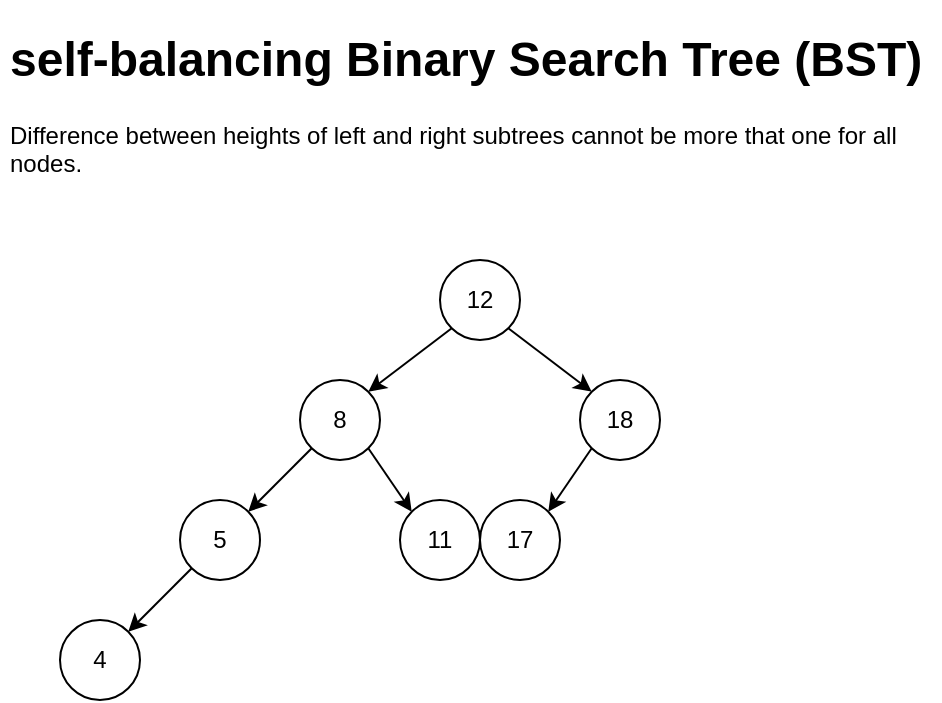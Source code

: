<mxfile version="16.5.1" type="device"><diagram id="rzs-cexkyEaS7zyCuzRn" name="Page-1"><mxGraphModel dx="981" dy="597" grid="1" gridSize="10" guides="1" tooltips="1" connect="1" arrows="1" fold="1" page="1" pageScale="1" pageWidth="850" pageHeight="1100" math="0" shadow="0"><root><mxCell id="0"/><mxCell id="1" parent="0"/><mxCell id="1Ban526s8uJFuSKfwArP-2" value="&lt;h1&gt;self-balancing Binary Search Tree (BST)&lt;/h1&gt;&lt;p&gt;Difference between heights of left and right subtrees cannot be more that one for all nodes.&lt;/p&gt;" style="text;html=1;strokeColor=none;fillColor=none;spacing=5;spacingTop=-20;whiteSpace=wrap;overflow=hidden;rounded=0;" vertex="1" parent="1"><mxGeometry x="40" y="40" width="470" height="80" as="geometry"/></mxCell><mxCell id="1Ban526s8uJFuSKfwArP-3" value="12" style="ellipse;whiteSpace=wrap;html=1;aspect=fixed;" vertex="1" parent="1"><mxGeometry x="260" y="160" width="40" height="40" as="geometry"/></mxCell><mxCell id="1Ban526s8uJFuSKfwArP-4" value="8" style="ellipse;whiteSpace=wrap;html=1;aspect=fixed;" vertex="1" parent="1"><mxGeometry x="190" y="220" width="40" height="40" as="geometry"/></mxCell><mxCell id="1Ban526s8uJFuSKfwArP-5" value="18" style="ellipse;whiteSpace=wrap;html=1;aspect=fixed;" vertex="1" parent="1"><mxGeometry x="330" y="220" width="40" height="40" as="geometry"/></mxCell><mxCell id="1Ban526s8uJFuSKfwArP-6" value="5" style="ellipse;whiteSpace=wrap;html=1;aspect=fixed;" vertex="1" parent="1"><mxGeometry x="130" y="280" width="40" height="40" as="geometry"/></mxCell><mxCell id="1Ban526s8uJFuSKfwArP-7" value="11" style="ellipse;whiteSpace=wrap;html=1;aspect=fixed;" vertex="1" parent="1"><mxGeometry x="240" y="280" width="40" height="40" as="geometry"/></mxCell><mxCell id="1Ban526s8uJFuSKfwArP-8" value="17" style="ellipse;whiteSpace=wrap;html=1;aspect=fixed;" vertex="1" parent="1"><mxGeometry x="280" y="280" width="40" height="40" as="geometry"/></mxCell><mxCell id="1Ban526s8uJFuSKfwArP-9" value="4" style="ellipse;whiteSpace=wrap;html=1;aspect=fixed;" vertex="1" parent="1"><mxGeometry x="70" y="340" width="40" height="40" as="geometry"/></mxCell><mxCell id="1Ban526s8uJFuSKfwArP-10" value="" style="endArrow=classic;html=1;rounded=0;exitX=0;exitY=1;exitDx=0;exitDy=0;entryX=1;entryY=0;entryDx=0;entryDy=0;" edge="1" parent="1" source="1Ban526s8uJFuSKfwArP-3" target="1Ban526s8uJFuSKfwArP-4"><mxGeometry width="50" height="50" relative="1" as="geometry"><mxPoint x="190" y="230" as="sourcePoint"/><mxPoint x="240" y="180" as="targetPoint"/></mxGeometry></mxCell><mxCell id="1Ban526s8uJFuSKfwArP-11" value="" style="endArrow=classic;html=1;rounded=0;exitX=0;exitY=1;exitDx=0;exitDy=0;entryX=1;entryY=0;entryDx=0;entryDy=0;" edge="1" parent="1" source="1Ban526s8uJFuSKfwArP-4" target="1Ban526s8uJFuSKfwArP-6"><mxGeometry width="50" height="50" relative="1" as="geometry"><mxPoint x="211.718" y="290.002" as="sourcePoint"/><mxPoint x="160.002" y="341.718" as="targetPoint"/></mxGeometry></mxCell><mxCell id="1Ban526s8uJFuSKfwArP-12" value="" style="endArrow=classic;html=1;rounded=0;exitX=0;exitY=1;exitDx=0;exitDy=0;entryX=1;entryY=0;entryDx=0;entryDy=0;" edge="1" parent="1" source="1Ban526s8uJFuSKfwArP-6" target="1Ban526s8uJFuSKfwArP-9"><mxGeometry width="50" height="50" relative="1" as="geometry"><mxPoint x="119.998" y="388.282" as="sourcePoint"/><mxPoint x="68.282" y="439.998" as="targetPoint"/></mxGeometry></mxCell><mxCell id="1Ban526s8uJFuSKfwArP-13" value="" style="endArrow=classic;html=1;rounded=0;exitX=1;exitY=1;exitDx=0;exitDy=0;entryX=0;entryY=0;entryDx=0;entryDy=0;" edge="1" parent="1" source="1Ban526s8uJFuSKfwArP-4" target="1Ban526s8uJFuSKfwArP-7"><mxGeometry width="50" height="50" relative="1" as="geometry"><mxPoint x="225.858" y="294.142" as="sourcePoint"/><mxPoint x="174.142" y="345.858" as="targetPoint"/></mxGeometry></mxCell><mxCell id="1Ban526s8uJFuSKfwArP-14" value="" style="endArrow=classic;html=1;rounded=0;exitX=1;exitY=1;exitDx=0;exitDy=0;entryX=0;entryY=0;entryDx=0;entryDy=0;" edge="1" parent="1" source="1Ban526s8uJFuSKfwArP-3" target="1Ban526s8uJFuSKfwArP-5"><mxGeometry width="50" height="50" relative="1" as="geometry"><mxPoint x="340.002" y="188.282" as="sourcePoint"/><mxPoint x="391.718" y="239.998" as="targetPoint"/></mxGeometry></mxCell><mxCell id="1Ban526s8uJFuSKfwArP-15" value="" style="endArrow=classic;html=1;rounded=0;exitX=0;exitY=1;exitDx=0;exitDy=0;entryX=1;entryY=0;entryDx=0;entryDy=0;" edge="1" parent="1" source="1Ban526s8uJFuSKfwArP-5" target="1Ban526s8uJFuSKfwArP-8"><mxGeometry width="50" height="50" relative="1" as="geometry"><mxPoint x="400.002" y="294.142" as="sourcePoint"/><mxPoint x="451.718" y="345.858" as="targetPoint"/></mxGeometry></mxCell></root></mxGraphModel></diagram></mxfile>